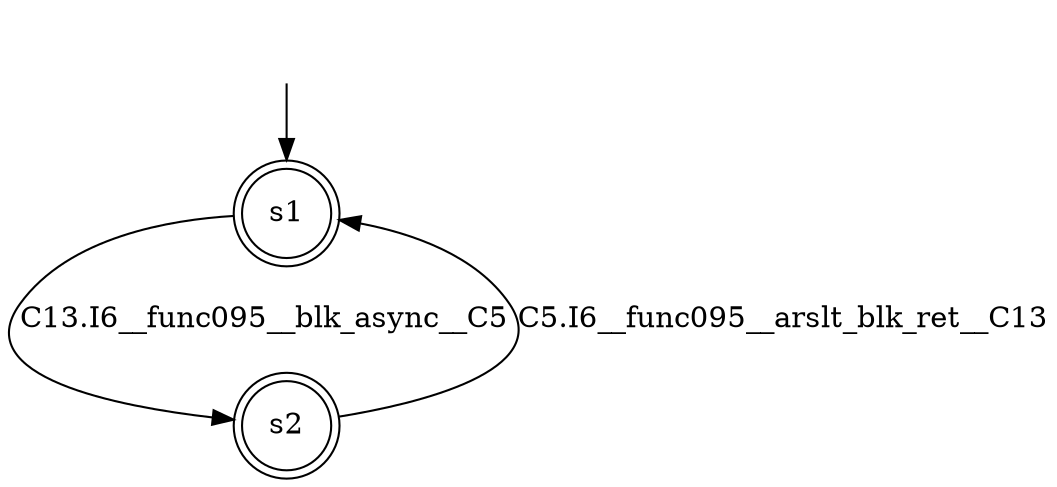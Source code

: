 digraph automaton {
	1 [label=<s1> shape="doublecircle"];
	2 [label=<s2> shape="doublecircle"];
	__init1 [label=<> shape="none"];
	__init1 -> 1;
	1 -> 2 [label=<C13.I6__func095__blk_async__C5> id="1-0-2"];
	2 -> 1 [label=<C5.I6__func095__arslt_blk_ret__C13> id="2-0-1"];
}
